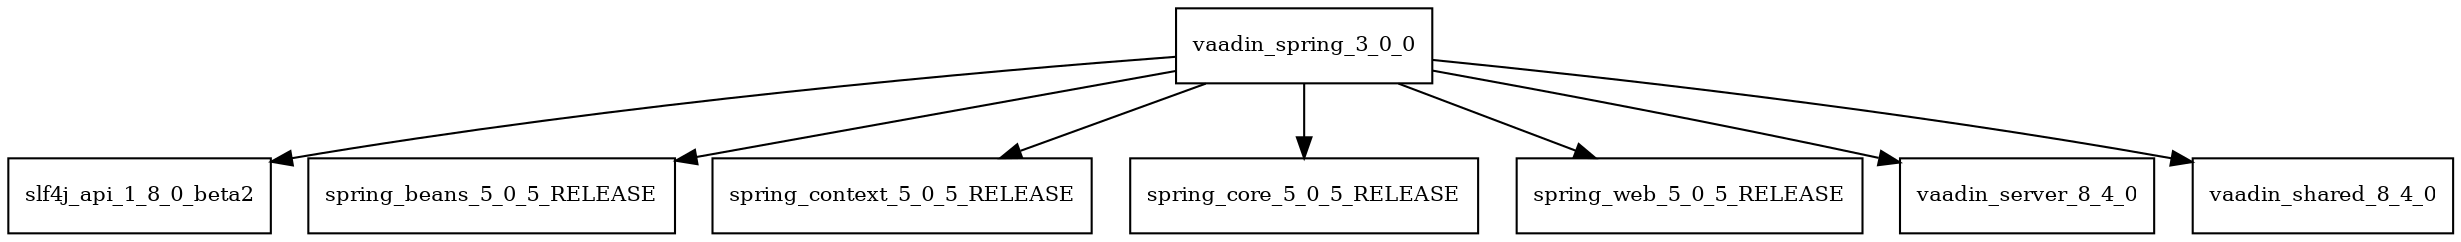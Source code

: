 digraph vaadin_spring_3_0_0_dependencies {
  node [shape = box, fontsize=10.0];
  vaadin_spring_3_0_0 -> slf4j_api_1_8_0_beta2;
  vaadin_spring_3_0_0 -> spring_beans_5_0_5_RELEASE;
  vaadin_spring_3_0_0 -> spring_context_5_0_5_RELEASE;
  vaadin_spring_3_0_0 -> spring_core_5_0_5_RELEASE;
  vaadin_spring_3_0_0 -> spring_web_5_0_5_RELEASE;
  vaadin_spring_3_0_0 -> vaadin_server_8_4_0;
  vaadin_spring_3_0_0 -> vaadin_shared_8_4_0;
}
